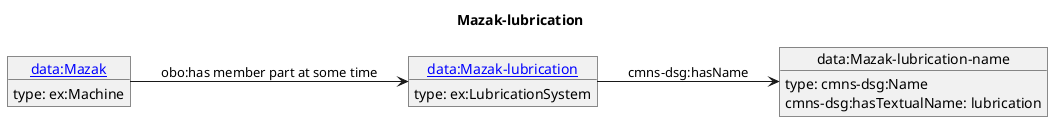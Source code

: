 @startuml
skinparam linetype polyline
left to right direction
title Mazak-lubrication
object "[[./Mazak-lubrication.html data:Mazak-lubrication]]" as o1 {
 type: ex:LubricationSystem 
}
object "data:Mazak-lubrication-name" as o2 {
 type: cmns-dsg:Name 
}
object "[[./Mazak.html data:Mazak]]" as o3 {
 type: ex:Machine 
}
o1 --> o2 : cmns-dsg:hasName
o2 : cmns-dsg:hasTextualName: lubrication
o3 --> o1 : obo:has member part at some time
@enduml

